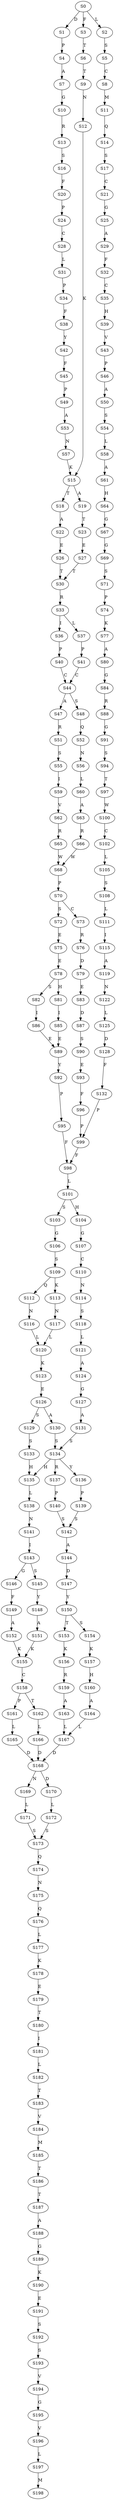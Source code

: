 strict digraph  {
	S0 -> S1 [ label = D ];
	S0 -> S2 [ label = L ];
	S0 -> S3 [ label = F ];
	S1 -> S4 [ label = P ];
	S2 -> S5 [ label = S ];
	S3 -> S6 [ label = T ];
	S4 -> S7 [ label = A ];
	S5 -> S8 [ label = C ];
	S6 -> S9 [ label = T ];
	S7 -> S10 [ label = G ];
	S8 -> S11 [ label = M ];
	S9 -> S12 [ label = N ];
	S10 -> S13 [ label = R ];
	S11 -> S14 [ label = Q ];
	S12 -> S15 [ label = K ];
	S13 -> S16 [ label = S ];
	S14 -> S17 [ label = S ];
	S15 -> S18 [ label = T ];
	S15 -> S19 [ label = A ];
	S16 -> S20 [ label = F ];
	S17 -> S21 [ label = C ];
	S18 -> S22 [ label = A ];
	S19 -> S23 [ label = T ];
	S20 -> S24 [ label = P ];
	S21 -> S25 [ label = G ];
	S22 -> S26 [ label = E ];
	S23 -> S27 [ label = E ];
	S24 -> S28 [ label = C ];
	S25 -> S29 [ label = A ];
	S26 -> S30 [ label = T ];
	S27 -> S30 [ label = T ];
	S28 -> S31 [ label = L ];
	S29 -> S32 [ label = F ];
	S30 -> S33 [ label = R ];
	S31 -> S34 [ label = P ];
	S32 -> S35 [ label = C ];
	S33 -> S36 [ label = I ];
	S33 -> S37 [ label = L ];
	S34 -> S38 [ label = F ];
	S35 -> S39 [ label = H ];
	S36 -> S40 [ label = P ];
	S37 -> S41 [ label = P ];
	S38 -> S42 [ label = Y ];
	S39 -> S43 [ label = V ];
	S40 -> S44 [ label = C ];
	S41 -> S44 [ label = C ];
	S42 -> S45 [ label = F ];
	S43 -> S46 [ label = P ];
	S44 -> S47 [ label = A ];
	S44 -> S48 [ label = S ];
	S45 -> S49 [ label = P ];
	S46 -> S50 [ label = A ];
	S47 -> S51 [ label = R ];
	S48 -> S52 [ label = Q ];
	S49 -> S53 [ label = A ];
	S50 -> S54 [ label = S ];
	S51 -> S55 [ label = S ];
	S52 -> S56 [ label = N ];
	S53 -> S57 [ label = N ];
	S54 -> S58 [ label = L ];
	S55 -> S59 [ label = I ];
	S56 -> S60 [ label = L ];
	S57 -> S15 [ label = K ];
	S58 -> S61 [ label = A ];
	S59 -> S62 [ label = V ];
	S60 -> S63 [ label = A ];
	S61 -> S64 [ label = H ];
	S62 -> S65 [ label = R ];
	S63 -> S66 [ label = R ];
	S64 -> S67 [ label = G ];
	S65 -> S68 [ label = W ];
	S66 -> S68 [ label = W ];
	S67 -> S69 [ label = G ];
	S68 -> S70 [ label = P ];
	S69 -> S71 [ label = S ];
	S70 -> S72 [ label = S ];
	S70 -> S73 [ label = C ];
	S71 -> S74 [ label = P ];
	S72 -> S75 [ label = E ];
	S73 -> S76 [ label = R ];
	S74 -> S77 [ label = K ];
	S75 -> S78 [ label = E ];
	S76 -> S79 [ label = D ];
	S77 -> S80 [ label = A ];
	S78 -> S81 [ label = H ];
	S78 -> S82 [ label = S ];
	S79 -> S83 [ label = E ];
	S80 -> S84 [ label = G ];
	S81 -> S85 [ label = I ];
	S82 -> S86 [ label = I ];
	S83 -> S87 [ label = D ];
	S84 -> S88 [ label = R ];
	S85 -> S89 [ label = E ];
	S86 -> S89 [ label = E ];
	S87 -> S90 [ label = S ];
	S88 -> S91 [ label = G ];
	S89 -> S92 [ label = Y ];
	S90 -> S93 [ label = E ];
	S91 -> S94 [ label = S ];
	S92 -> S95 [ label = P ];
	S93 -> S96 [ label = F ];
	S94 -> S97 [ label = T ];
	S95 -> S98 [ label = F ];
	S96 -> S99 [ label = P ];
	S97 -> S100 [ label = W ];
	S98 -> S101 [ label = L ];
	S99 -> S98 [ label = F ];
	S100 -> S102 [ label = C ];
	S101 -> S103 [ label = S ];
	S101 -> S104 [ label = H ];
	S102 -> S105 [ label = L ];
	S103 -> S106 [ label = G ];
	S104 -> S107 [ label = G ];
	S105 -> S108 [ label = S ];
	S106 -> S109 [ label = S ];
	S107 -> S110 [ label = C ];
	S108 -> S111 [ label = L ];
	S109 -> S112 [ label = Q ];
	S109 -> S113 [ label = K ];
	S110 -> S114 [ label = N ];
	S111 -> S115 [ label = I ];
	S112 -> S116 [ label = N ];
	S113 -> S117 [ label = N ];
	S114 -> S118 [ label = S ];
	S115 -> S119 [ label = A ];
	S116 -> S120 [ label = L ];
	S117 -> S120 [ label = L ];
	S118 -> S121 [ label = L ];
	S119 -> S122 [ label = N ];
	S120 -> S123 [ label = K ];
	S121 -> S124 [ label = A ];
	S122 -> S125 [ label = L ];
	S123 -> S126 [ label = E ];
	S124 -> S127 [ label = G ];
	S125 -> S128 [ label = D ];
	S126 -> S129 [ label = S ];
	S126 -> S130 [ label = A ];
	S127 -> S131 [ label = A ];
	S128 -> S132 [ label = F ];
	S129 -> S133 [ label = S ];
	S130 -> S134 [ label = S ];
	S131 -> S134 [ label = S ];
	S132 -> S99 [ label = P ];
	S133 -> S135 [ label = H ];
	S134 -> S136 [ label = Y ];
	S134 -> S135 [ label = H ];
	S134 -> S137 [ label = R ];
	S135 -> S138 [ label = L ];
	S136 -> S139 [ label = P ];
	S137 -> S140 [ label = P ];
	S138 -> S141 [ label = N ];
	S139 -> S142 [ label = S ];
	S140 -> S142 [ label = S ];
	S141 -> S143 [ label = I ];
	S142 -> S144 [ label = A ];
	S143 -> S145 [ label = S ];
	S143 -> S146 [ label = G ];
	S144 -> S147 [ label = D ];
	S145 -> S148 [ label = Y ];
	S146 -> S149 [ label = F ];
	S147 -> S150 [ label = Y ];
	S148 -> S151 [ label = A ];
	S149 -> S152 [ label = A ];
	S150 -> S153 [ label = T ];
	S150 -> S154 [ label = S ];
	S151 -> S155 [ label = K ];
	S152 -> S155 [ label = K ];
	S153 -> S156 [ label = K ];
	S154 -> S157 [ label = K ];
	S155 -> S158 [ label = C ];
	S156 -> S159 [ label = R ];
	S157 -> S160 [ label = H ];
	S158 -> S161 [ label = P ];
	S158 -> S162 [ label = T ];
	S159 -> S163 [ label = A ];
	S160 -> S164 [ label = A ];
	S161 -> S165 [ label = L ];
	S162 -> S166 [ label = L ];
	S163 -> S167 [ label = L ];
	S164 -> S167 [ label = L ];
	S165 -> S168 [ label = D ];
	S166 -> S168 [ label = D ];
	S167 -> S168 [ label = D ];
	S168 -> S169 [ label = N ];
	S168 -> S170 [ label = D ];
	S169 -> S171 [ label = L ];
	S170 -> S172 [ label = L ];
	S171 -> S173 [ label = S ];
	S172 -> S173 [ label = S ];
	S173 -> S174 [ label = Q ];
	S174 -> S175 [ label = N ];
	S175 -> S176 [ label = Q ];
	S176 -> S177 [ label = L ];
	S177 -> S178 [ label = K ];
	S178 -> S179 [ label = E ];
	S179 -> S180 [ label = T ];
	S180 -> S181 [ label = I ];
	S181 -> S182 [ label = L ];
	S182 -> S183 [ label = T ];
	S183 -> S184 [ label = V ];
	S184 -> S185 [ label = M ];
	S185 -> S186 [ label = T ];
	S186 -> S187 [ label = T ];
	S187 -> S188 [ label = A ];
	S188 -> S189 [ label = G ];
	S189 -> S190 [ label = K ];
	S190 -> S191 [ label = E ];
	S191 -> S192 [ label = S ];
	S192 -> S193 [ label = S ];
	S193 -> S194 [ label = V ];
	S194 -> S195 [ label = G ];
	S195 -> S196 [ label = V ];
	S196 -> S197 [ label = L ];
	S197 -> S198 [ label = M ];
}
